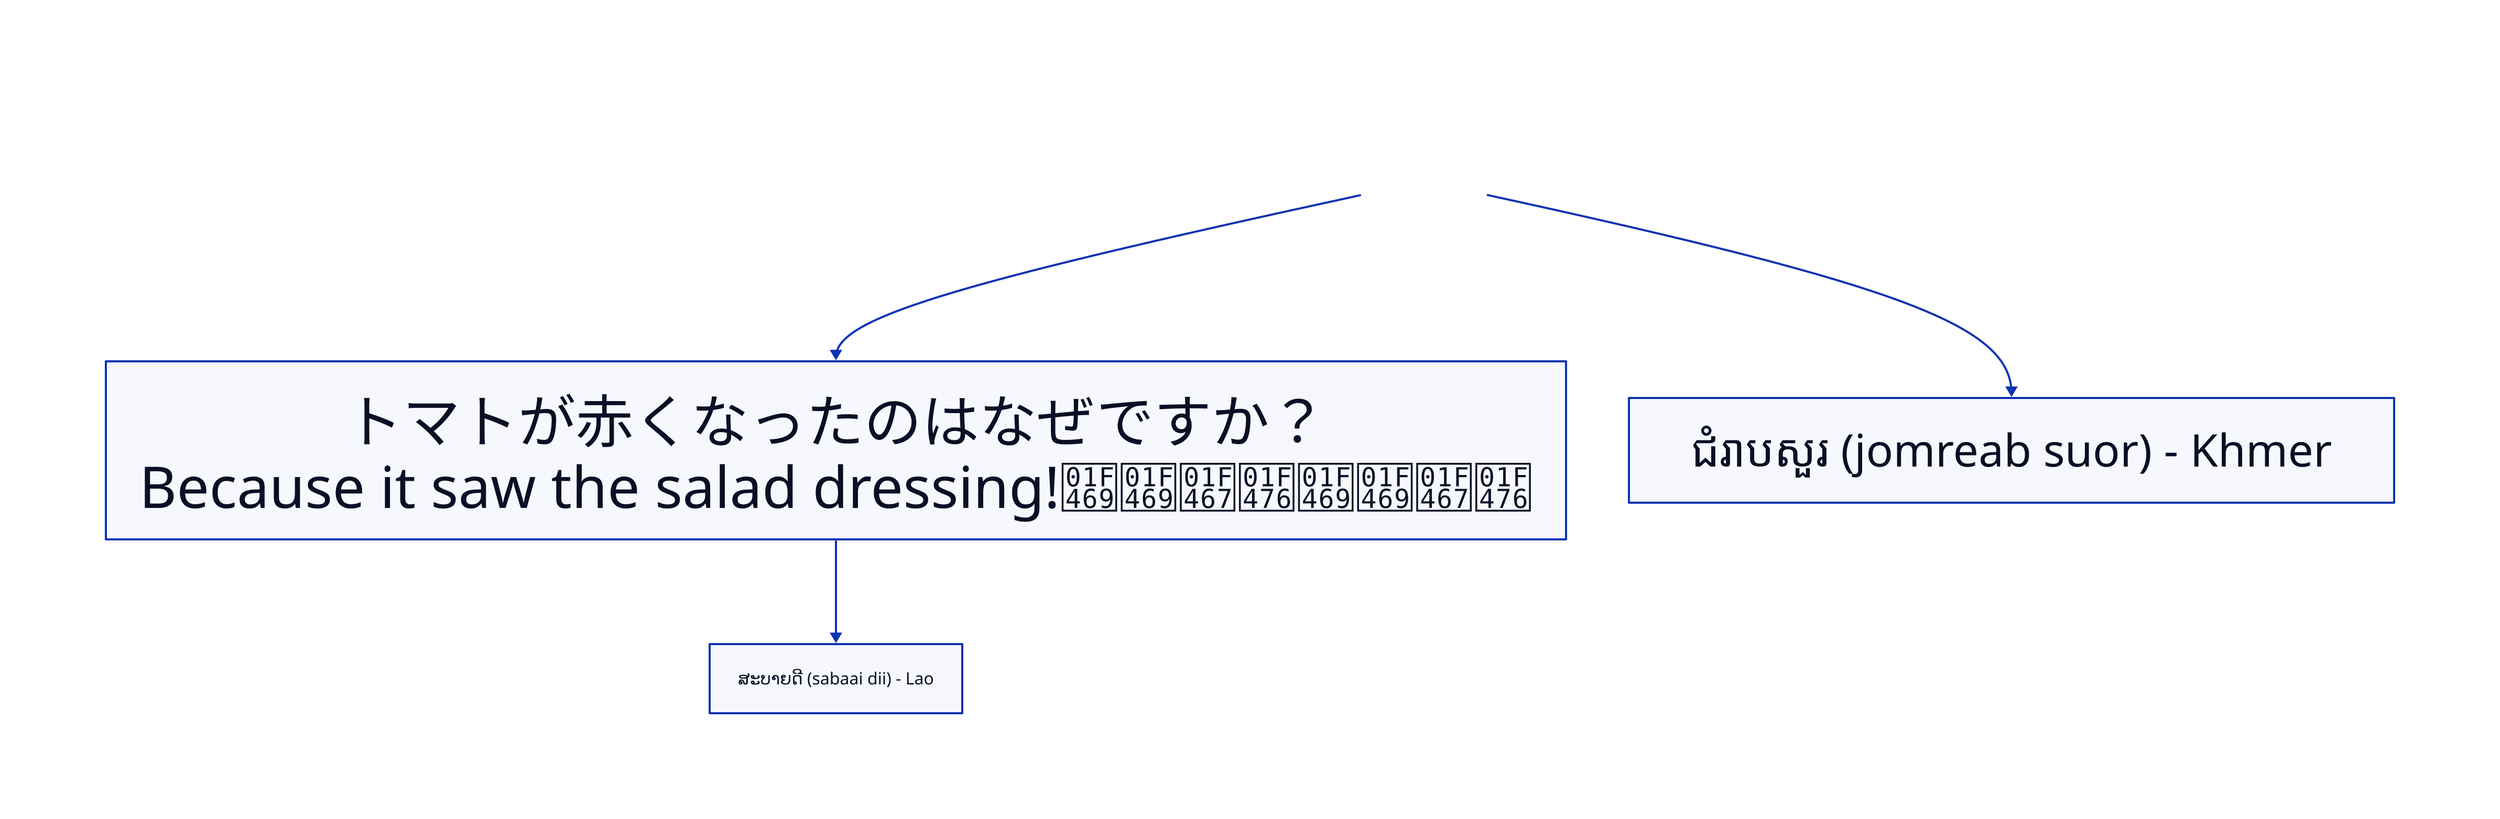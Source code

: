 a: |md
  床前明月光，

  疑是地上霜。

  举头望明月，

  低头思故乡。
|

b: "トマトが赤くなったのはなぜですか？\nBecause it saw the salad dressing!👩‍👩‍👧‍👶👩‍👩‍👧‍👶" {
  style.font-size: 55
}

c: ສະບາຍດີ (sabaai dii) - Lao
d: ជំរាបសួរ (jomreab suor) - Khmer {
  style.font-size: 43
}

a -> b -> c
a -> d
